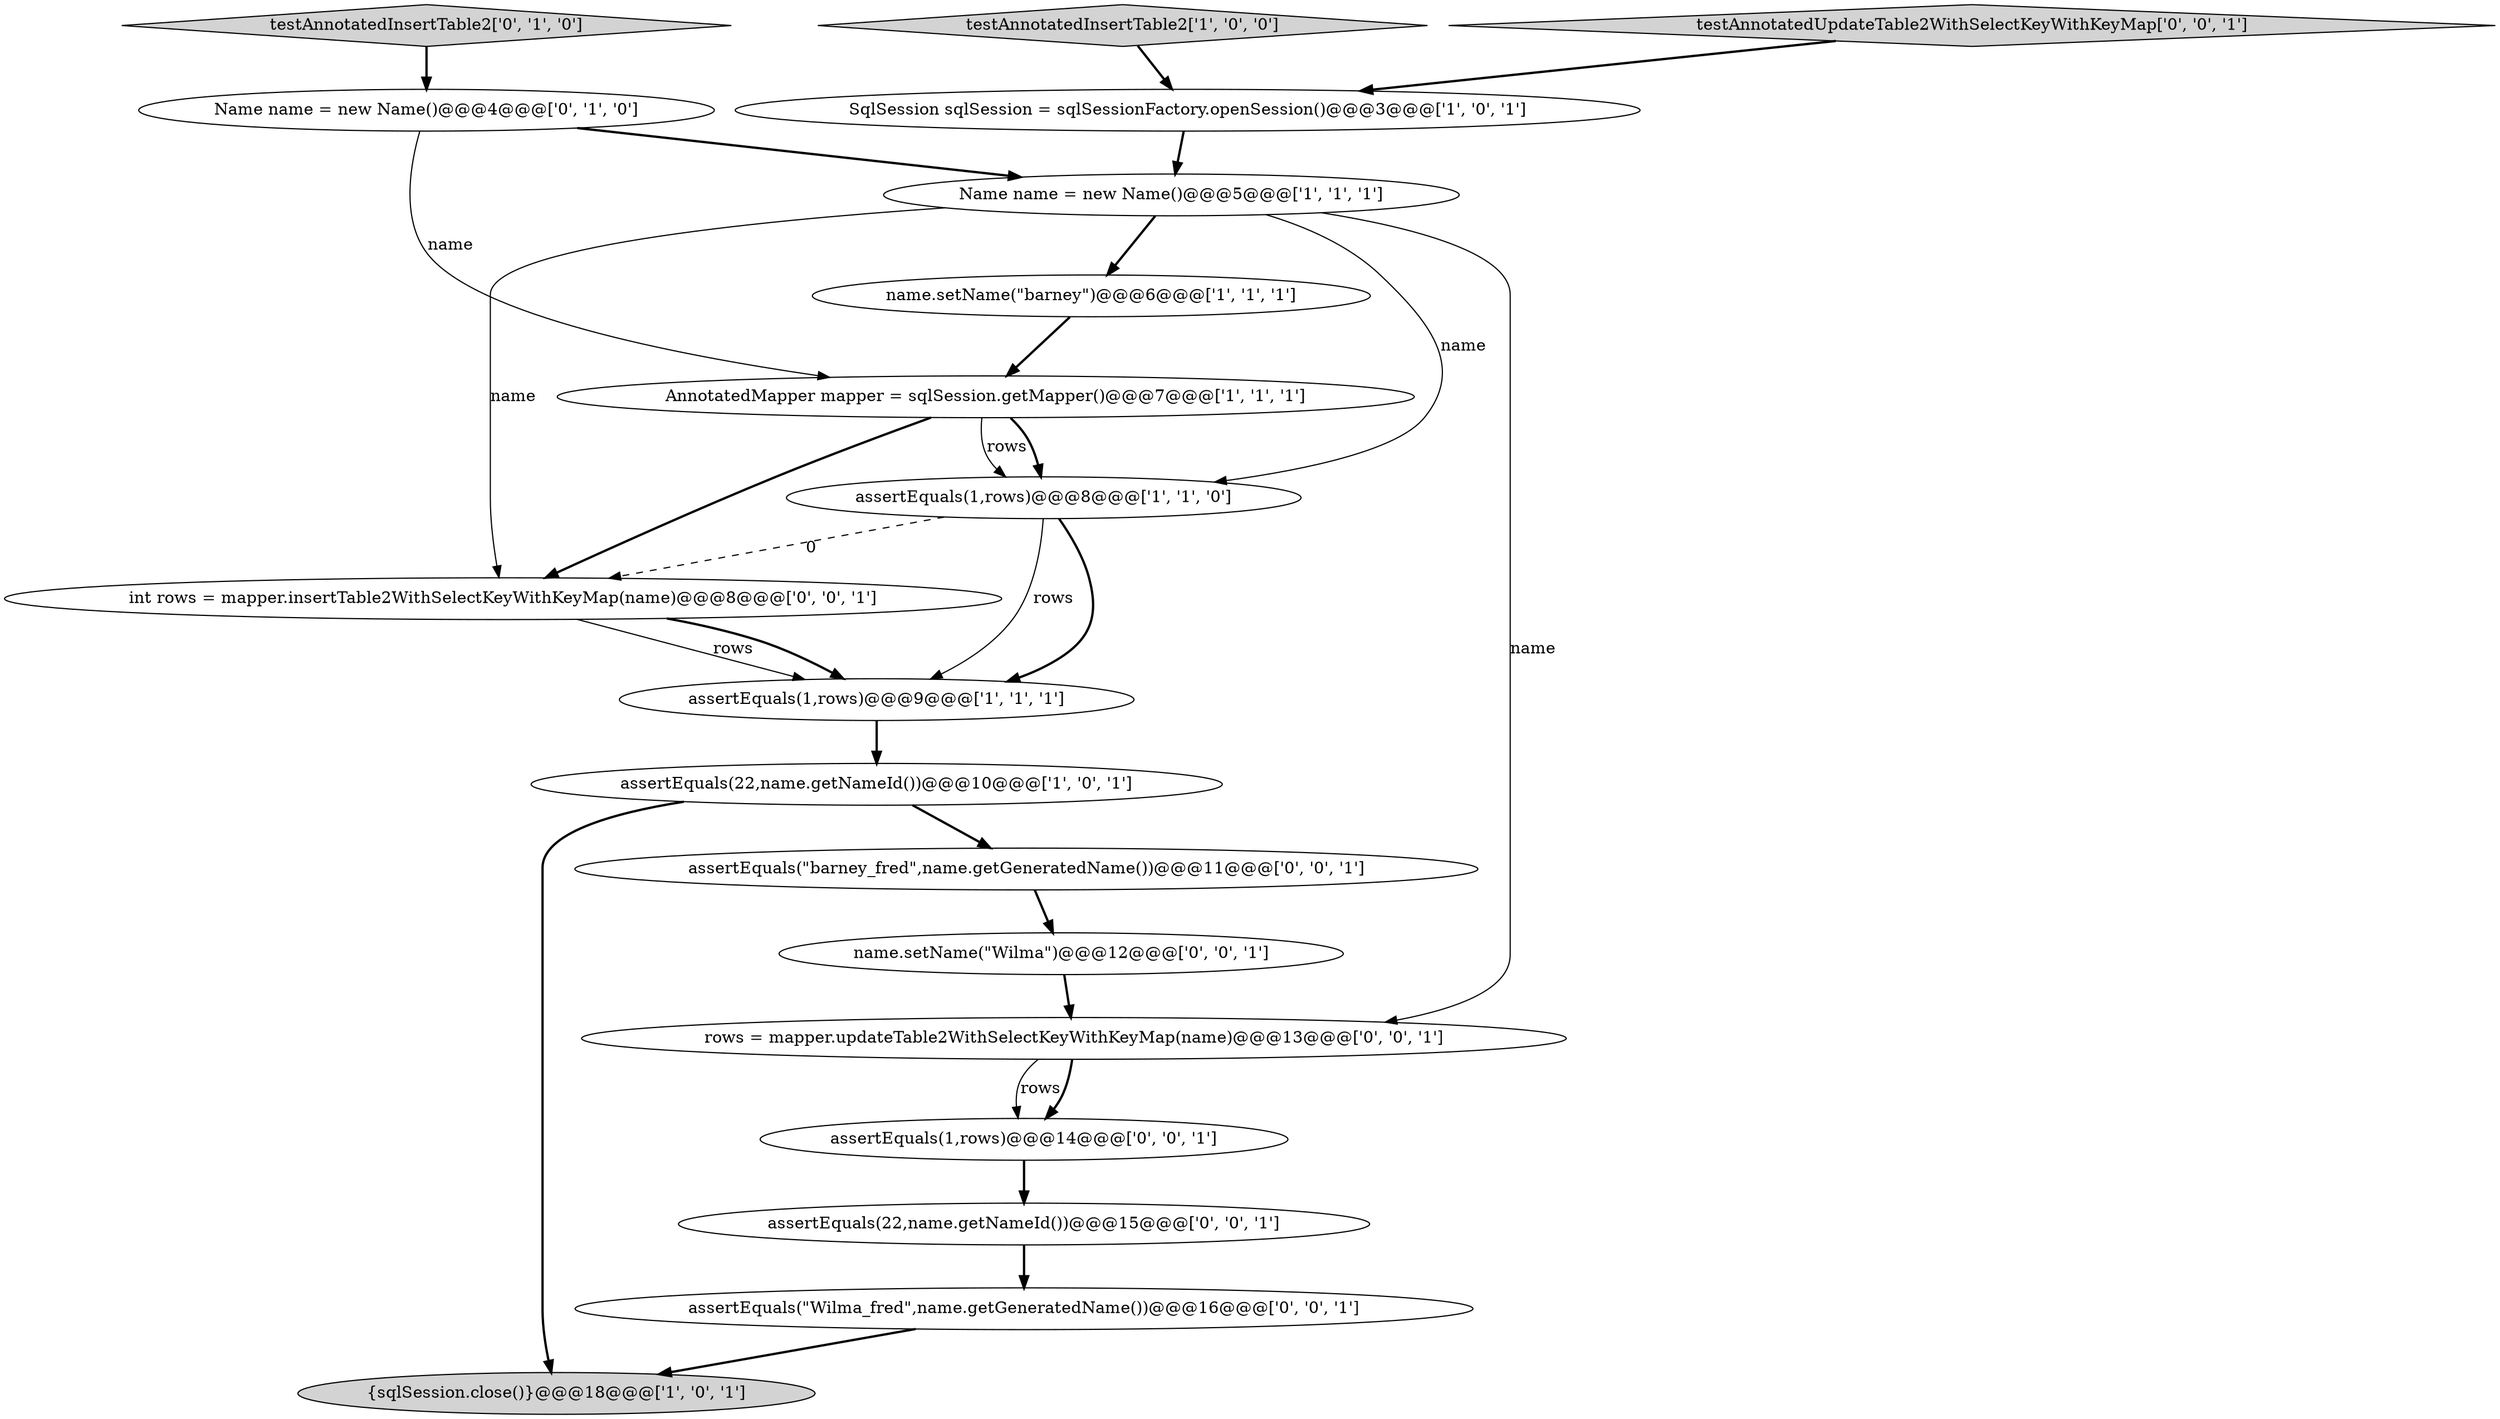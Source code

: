 digraph {
11 [style = filled, label = "assertEquals(1,rows)@@@14@@@['0', '0', '1']", fillcolor = white, shape = ellipse image = "AAA0AAABBB3BBB"];
18 [style = filled, label = "assertEquals(22,name.getNameId())@@@15@@@['0', '0', '1']", fillcolor = white, shape = ellipse image = "AAA0AAABBB3BBB"];
0 [style = filled, label = "assertEquals(22,name.getNameId())@@@10@@@['1', '0', '1']", fillcolor = white, shape = ellipse image = "AAA0AAABBB1BBB"];
6 [style = filled, label = "assertEquals(1,rows)@@@9@@@['1', '1', '1']", fillcolor = white, shape = ellipse image = "AAA0AAABBB1BBB"];
16 [style = filled, label = "assertEquals(\"Wilma_fred\",name.getGeneratedName())@@@16@@@['0', '0', '1']", fillcolor = white, shape = ellipse image = "AAA0AAABBB3BBB"];
2 [style = filled, label = "assertEquals(1,rows)@@@8@@@['1', '1', '0']", fillcolor = white, shape = ellipse image = "AAA0AAABBB1BBB"];
7 [style = filled, label = "{sqlSession.close()}@@@18@@@['1', '0', '1']", fillcolor = lightgray, shape = ellipse image = "AAA0AAABBB1BBB"];
8 [style = filled, label = "testAnnotatedInsertTable2['1', '0', '0']", fillcolor = lightgray, shape = diamond image = "AAA0AAABBB1BBB"];
9 [style = filled, label = "Name name = new Name()@@@4@@@['0', '1', '0']", fillcolor = white, shape = ellipse image = "AAA0AAABBB2BBB"];
12 [style = filled, label = "name.setName(\"Wilma\")@@@12@@@['0', '0', '1']", fillcolor = white, shape = ellipse image = "AAA0AAABBB3BBB"];
10 [style = filled, label = "testAnnotatedInsertTable2['0', '1', '0']", fillcolor = lightgray, shape = diamond image = "AAA0AAABBB2BBB"];
3 [style = filled, label = "name.setName(\"barney\")@@@6@@@['1', '1', '1']", fillcolor = white, shape = ellipse image = "AAA0AAABBB1BBB"];
13 [style = filled, label = "testAnnotatedUpdateTable2WithSelectKeyWithKeyMap['0', '0', '1']", fillcolor = lightgray, shape = diamond image = "AAA0AAABBB3BBB"];
4 [style = filled, label = "SqlSession sqlSession = sqlSessionFactory.openSession()@@@3@@@['1', '0', '1']", fillcolor = white, shape = ellipse image = "AAA0AAABBB1BBB"];
14 [style = filled, label = "rows = mapper.updateTable2WithSelectKeyWithKeyMap(name)@@@13@@@['0', '0', '1']", fillcolor = white, shape = ellipse image = "AAA0AAABBB3BBB"];
15 [style = filled, label = "int rows = mapper.insertTable2WithSelectKeyWithKeyMap(name)@@@8@@@['0', '0', '1']", fillcolor = white, shape = ellipse image = "AAA0AAABBB3BBB"];
17 [style = filled, label = "assertEquals(\"barney_fred\",name.getGeneratedName())@@@11@@@['0', '0', '1']", fillcolor = white, shape = ellipse image = "AAA0AAABBB3BBB"];
1 [style = filled, label = "AnnotatedMapper mapper = sqlSession.getMapper()@@@7@@@['1', '1', '1']", fillcolor = white, shape = ellipse image = "AAA0AAABBB1BBB"];
5 [style = filled, label = "Name name = new Name()@@@5@@@['1', '1', '1']", fillcolor = white, shape = ellipse image = "AAA0AAABBB1BBB"];
5->3 [style = bold, label=""];
5->2 [style = solid, label="name"];
3->1 [style = bold, label=""];
15->6 [style = solid, label="rows"];
2->6 [style = bold, label=""];
0->17 [style = bold, label=""];
1->15 [style = bold, label=""];
1->2 [style = solid, label="rows"];
16->7 [style = bold, label=""];
15->6 [style = bold, label=""];
6->0 [style = bold, label=""];
2->6 [style = solid, label="rows"];
11->18 [style = bold, label=""];
0->7 [style = bold, label=""];
5->14 [style = solid, label="name"];
2->15 [style = dashed, label="0"];
17->12 [style = bold, label=""];
14->11 [style = solid, label="rows"];
12->14 [style = bold, label=""];
9->5 [style = bold, label=""];
1->2 [style = bold, label=""];
10->9 [style = bold, label=""];
8->4 [style = bold, label=""];
9->1 [style = solid, label="name"];
14->11 [style = bold, label=""];
4->5 [style = bold, label=""];
5->15 [style = solid, label="name"];
13->4 [style = bold, label=""];
18->16 [style = bold, label=""];
}
